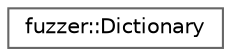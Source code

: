 digraph "Graphical Class Hierarchy"
{
 // LATEX_PDF_SIZE
  bgcolor="transparent";
  edge [fontname=Helvetica,fontsize=10,labelfontname=Helvetica,labelfontsize=10];
  node [fontname=Helvetica,fontsize=10,shape=box,height=0.2,width=0.4];
  rankdir="LR";
  Node0 [id="Node000000",label="fuzzer::Dictionary",height=0.2,width=0.4,color="grey40", fillcolor="white", style="filled",URL="$classfuzzer_1_1_dictionary.html",tooltip=" "];
}
